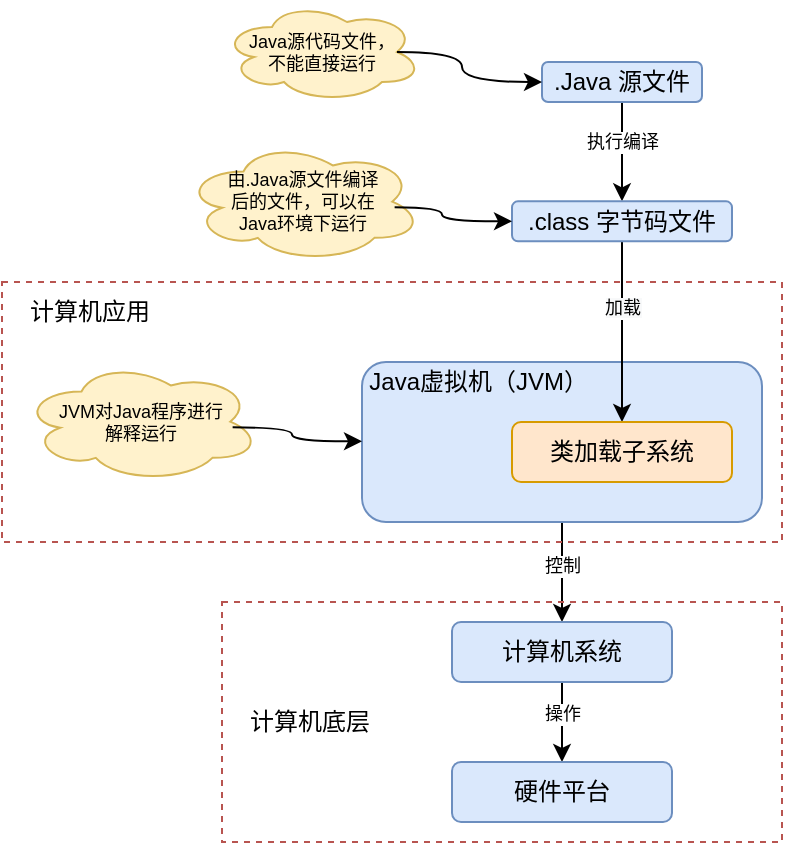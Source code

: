 <mxfile version="15.4.0" type="device"><diagram id="GGeYONFlEaHc2xxAlhTj" name="第 1 页"><mxGraphModel dx="1406" dy="1006" grid="1" gridSize="10" guides="1" tooltips="1" connect="1" arrows="1" fold="1" page="1" pageScale="1" pageWidth="320" pageHeight="200" background="#FFFFFF" math="0" shadow="0"><root><mxCell id="0"/><mxCell id="1" parent="0"/><mxCell id="VOpG6gh-OYzrzpVDBI_q-25" value="" style="edgeStyle=orthogonalEdgeStyle;rounded=0;orthogonalLoop=1;jettySize=auto;html=1;fontSize=9;fontColor=default;" parent="1" source="VOpG6gh-OYzrzpVDBI_q-18" target="VOpG6gh-OYzrzpVDBI_q-24" edge="1"><mxGeometry relative="1" as="geometry"/></mxCell><mxCell id="VOpG6gh-OYzrzpVDBI_q-27" value="控制" style="edgeLabel;html=1;align=center;verticalAlign=middle;resizable=0;points=[];fontSize=9;fontColor=default;" parent="VOpG6gh-OYzrzpVDBI_q-25" vertex="1" connectable="0"><mxGeometry x="-0.314" relative="1" as="geometry"><mxPoint y="5" as="offset"/></mxGeometry></mxCell><mxCell id="VOpG6gh-OYzrzpVDBI_q-18" value="Java虚拟机（JVM）" style="whiteSpace=wrap;html=1;rounded=1;shadow=0;strokeColor=#6c8ebf;fillColor=#dae8fc;glass=0;fillStyle=auto;labelPosition=left;verticalLabelPosition=top;align=right;verticalAlign=bottom;spacingBottom=-19;spacingLeft=0;spacingRight=-115;" parent="1" vertex="1"><mxGeometry x="-30" y="50" width="200" height="80" as="geometry"/></mxCell><mxCell id="VOpG6gh-OYzrzpVDBI_q-13" value="" style="edgeStyle=orthogonalEdgeStyle;rounded=0;orthogonalLoop=1;jettySize=auto;html=1;fontSize=9;fontColor=default;" parent="1" source="VOpG6gh-OYzrzpVDBI_q-1" target="VOpG6gh-OYzrzpVDBI_q-12" edge="1"><mxGeometry relative="1" as="geometry"/></mxCell><mxCell id="VOpG6gh-OYzrzpVDBI_q-14" value="执行编译" style="edgeLabel;html=1;align=center;verticalAlign=middle;resizable=0;points=[];fontSize=9;fontColor=default;" parent="VOpG6gh-OYzrzpVDBI_q-13" vertex="1" connectable="0"><mxGeometry x="-0.292" y="1" relative="1" as="geometry"><mxPoint x="-1" y="2" as="offset"/></mxGeometry></mxCell><mxCell id="VOpG6gh-OYzrzpVDBI_q-1" value=".Java 源文件" style="whiteSpace=wrap;html=1;rounded=1;shadow=0;glass=0;fillColor=#dae8fc;strokeColor=#6c8ebf;fillStyle=auto;" parent="1" vertex="1"><mxGeometry x="60" y="-100" width="80" height="20" as="geometry"/></mxCell><mxCell id="VOpG6gh-OYzrzpVDBI_q-6" value="Java源代码文件，&lt;br style=&quot;font-size: 9px;&quot;&gt;不能直接运行" style="ellipse;shape=cloud;whiteSpace=wrap;html=1;fontSize=9;shadow=0;rounded=1;fillColor=#fff2cc;strokeColor=#d6b656;labelBackgroundColor=none;labelBorderColor=none;fontColor=default;horizontal=1;fontStyle=0;" parent="1" vertex="1"><mxGeometry x="-100" y="-130" width="100" height="50" as="geometry"/></mxCell><mxCell id="VOpG6gh-OYzrzpVDBI_q-8" value="" style="curved=1;endArrow=classic;html=1;rounded=0;fontSize=9;fontColor=default;edgeStyle=orthogonalEdgeStyle;exitX=0.875;exitY=0.5;exitDx=0;exitDy=0;exitPerimeter=0;" parent="1" source="VOpG6gh-OYzrzpVDBI_q-6" edge="1"><mxGeometry width="50" height="50" relative="1" as="geometry"><mxPoint x="-21" y="-120" as="sourcePoint"/><mxPoint x="60" y="-90" as="targetPoint"/><Array as="points"><mxPoint x="20" y="-105"/><mxPoint x="20" y="-90"/></Array></mxGeometry></mxCell><mxCell id="VOpG6gh-OYzrzpVDBI_q-19" value="" style="edgeStyle=orthogonalEdgeStyle;rounded=0;orthogonalLoop=1;jettySize=auto;html=1;fontSize=9;fontColor=default;entryX=0.5;entryY=0;entryDx=0;entryDy=0;" parent="1" source="VOpG6gh-OYzrzpVDBI_q-12" target="VOpG6gh-OYzrzpVDBI_q-23" edge="1"><mxGeometry relative="1" as="geometry"/></mxCell><mxCell id="VOpG6gh-OYzrzpVDBI_q-21" value="&lt;span style=&quot;background-color: rgb(248 , 249 , 250)&quot;&gt;加载&lt;/span&gt;" style="edgeLabel;html=1;align=center;verticalAlign=middle;resizable=0;points=[];fontSize=9;fontColor=default;" parent="VOpG6gh-OYzrzpVDBI_q-19" vertex="1" connectable="0"><mxGeometry x="-0.256" relative="1" as="geometry"><mxPoint as="offset"/></mxGeometry></mxCell><mxCell id="VOpG6gh-OYzrzpVDBI_q-12" value=".class 字节码文件" style="whiteSpace=wrap;html=1;rounded=1;shadow=0;glass=0;fillColor=#dae8fc;strokeColor=#6c8ebf;fillStyle=auto;" parent="1" vertex="1"><mxGeometry x="45" y="-30.33" width="110" height="20" as="geometry"/></mxCell><mxCell id="VOpG6gh-OYzrzpVDBI_q-15" value="由.Java源文件编译&lt;br&gt;后的文件，可以在&lt;br&gt;Java环境下运行" style="ellipse;shape=cloud;whiteSpace=wrap;html=1;rounded=1;shadow=0;strokeColor=#d6b656;fillColor=#fff2cc;glass=0;fillStyle=auto;fontSize=9;" parent="1" vertex="1"><mxGeometry x="-119" y="-60.33" width="119" height="60.33" as="geometry"/></mxCell><mxCell id="VOpG6gh-OYzrzpVDBI_q-17" value="" style="curved=1;endArrow=classic;html=1;rounded=0;edgeStyle=orthogonalEdgeStyle;fontSize=9;fontColor=default;exitX=0.885;exitY=0.547;exitDx=0;exitDy=0;exitPerimeter=0;entryX=0;entryY=0.5;entryDx=0;entryDy=0;" parent="1" source="VOpG6gh-OYzrzpVDBI_q-15" target="VOpG6gh-OYzrzpVDBI_q-12" edge="1"><mxGeometry width="50" height="50" relative="1" as="geometry"><mxPoint x="-10" y="10" as="sourcePoint"/><mxPoint x="40" y="-40" as="targetPoint"/><Array as="points"><mxPoint x="10" y="-27"/><mxPoint x="10" y="-20"/></Array></mxGeometry></mxCell><mxCell id="VOpG6gh-OYzrzpVDBI_q-23" value="类加载子系统" style="whiteSpace=wrap;html=1;rounded=1;shadow=0;strokeColor=#d79b00;fillColor=#ffe6cc;glass=0;fillStyle=auto;labelPosition=center;verticalLabelPosition=middle;align=center;verticalAlign=middle;spacingBottom=0;" parent="1" vertex="1"><mxGeometry x="45" y="80" width="110" height="30" as="geometry"/></mxCell><mxCell id="VOpG6gh-OYzrzpVDBI_q-29" value="" style="edgeStyle=orthogonalEdgeStyle;rounded=0;orthogonalLoop=1;jettySize=auto;html=1;fontSize=9;fontColor=default;" parent="1" source="VOpG6gh-OYzrzpVDBI_q-24" target="VOpG6gh-OYzrzpVDBI_q-28" edge="1"><mxGeometry relative="1" as="geometry"/></mxCell><mxCell id="VOpG6gh-OYzrzpVDBI_q-30" value="操作" style="edgeLabel;html=1;align=center;verticalAlign=middle;resizable=0;points=[];fontSize=9;fontColor=default;" parent="VOpG6gh-OYzrzpVDBI_q-29" vertex="1" connectable="0"><mxGeometry x="-0.324" y="1" relative="1" as="geometry"><mxPoint x="-1" y="2" as="offset"/></mxGeometry></mxCell><mxCell id="VOpG6gh-OYzrzpVDBI_q-24" value="计算机系统" style="whiteSpace=wrap;html=1;rounded=1;shadow=0;strokeColor=#6c8ebf;fillColor=#dae8fc;glass=0;fillStyle=auto;labelPosition=center;verticalLabelPosition=middle;align=center;verticalAlign=middle;spacingBottom=0;spacingLeft=0;spacingRight=0;" parent="1" vertex="1"><mxGeometry x="15" y="180" width="110" height="30" as="geometry"/></mxCell><mxCell id="VOpG6gh-OYzrzpVDBI_q-28" value="硬件平台" style="whiteSpace=wrap;html=1;rounded=1;shadow=0;strokeColor=#6c8ebf;fillColor=#dae8fc;glass=0;fillStyle=auto;labelPosition=center;verticalLabelPosition=middle;align=center;verticalAlign=middle;spacingBottom=0;spacingLeft=0;spacingRight=0;" parent="1" vertex="1"><mxGeometry x="15" y="250" width="110" height="30" as="geometry"/></mxCell><mxCell id="VOpG6gh-OYzrzpVDBI_q-31" value="JVM对Java程序进行&lt;br&gt;解释运行" style="ellipse;shape=cloud;whiteSpace=wrap;html=1;rounded=1;shadow=0;strokeColor=#d6b656;fillColor=#fff2cc;glass=0;fillStyle=auto;fontSize=9;" parent="1" vertex="1"><mxGeometry x="-200" y="49.67" width="119" height="60.33" as="geometry"/></mxCell><mxCell id="VOpG6gh-OYzrzpVDBI_q-32" value="" style="curved=1;endArrow=classic;html=1;rounded=0;edgeStyle=orthogonalEdgeStyle;fontSize=9;fontColor=default;exitX=0.885;exitY=0.547;exitDx=0;exitDy=0;exitPerimeter=0;entryX=0;entryY=0.5;entryDx=0;entryDy=0;" parent="1" source="VOpG6gh-OYzrzpVDBI_q-31" edge="1"><mxGeometry width="50" height="50" relative="1" as="geometry"><mxPoint x="-85" y="120" as="sourcePoint"/><mxPoint x="-30.0" y="89.67" as="targetPoint"/><Array as="points"><mxPoint x="-65" y="83"/><mxPoint x="-65" y="90"/></Array></mxGeometry></mxCell><mxCell id="VOpG6gh-OYzrzpVDBI_q-34" value="计算机底层" style="rounded=0;whiteSpace=wrap;html=1;shadow=0;glass=0;labelBackgroundColor=none;fontSize=12;gradientDirection=south;fillColor=none;strokeWidth=1;dashed=1;strokeColor=#b85450;labelPosition=left;verticalLabelPosition=middle;align=right;verticalAlign=middle;spacingRight=-76;" parent="1" vertex="1"><mxGeometry x="-100" y="170" width="280" height="120" as="geometry"/></mxCell><mxCell id="VOpG6gh-OYzrzpVDBI_q-35" value="计算机应用" style="rounded=0;whiteSpace=wrap;html=1;shadow=0;glass=0;labelBackgroundColor=none;fontSize=12;gradientDirection=south;fillColor=none;strokeWidth=1;dashed=1;strokeColor=#b85450;labelPosition=left;verticalLabelPosition=top;align=right;verticalAlign=bottom;spacingRight=-76;spacingLeft=0;spacingBottom=-24;" parent="1" vertex="1"><mxGeometry x="-210" y="10" width="390" height="130" as="geometry"/></mxCell><mxCell id="VOpG6gh-OYzrzpVDBI_q-36" style="edgeStyle=orthogonalEdgeStyle;rounded=0;orthogonalLoop=1;jettySize=auto;html=1;exitX=0.5;exitY=1;exitDx=0;exitDy=0;fontSize=12;fontColor=default;" parent="1" source="VOpG6gh-OYzrzpVDBI_q-35" target="VOpG6gh-OYzrzpVDBI_q-35" edge="1"><mxGeometry relative="1" as="geometry"/></mxCell></root></mxGraphModel></diagram></mxfile>